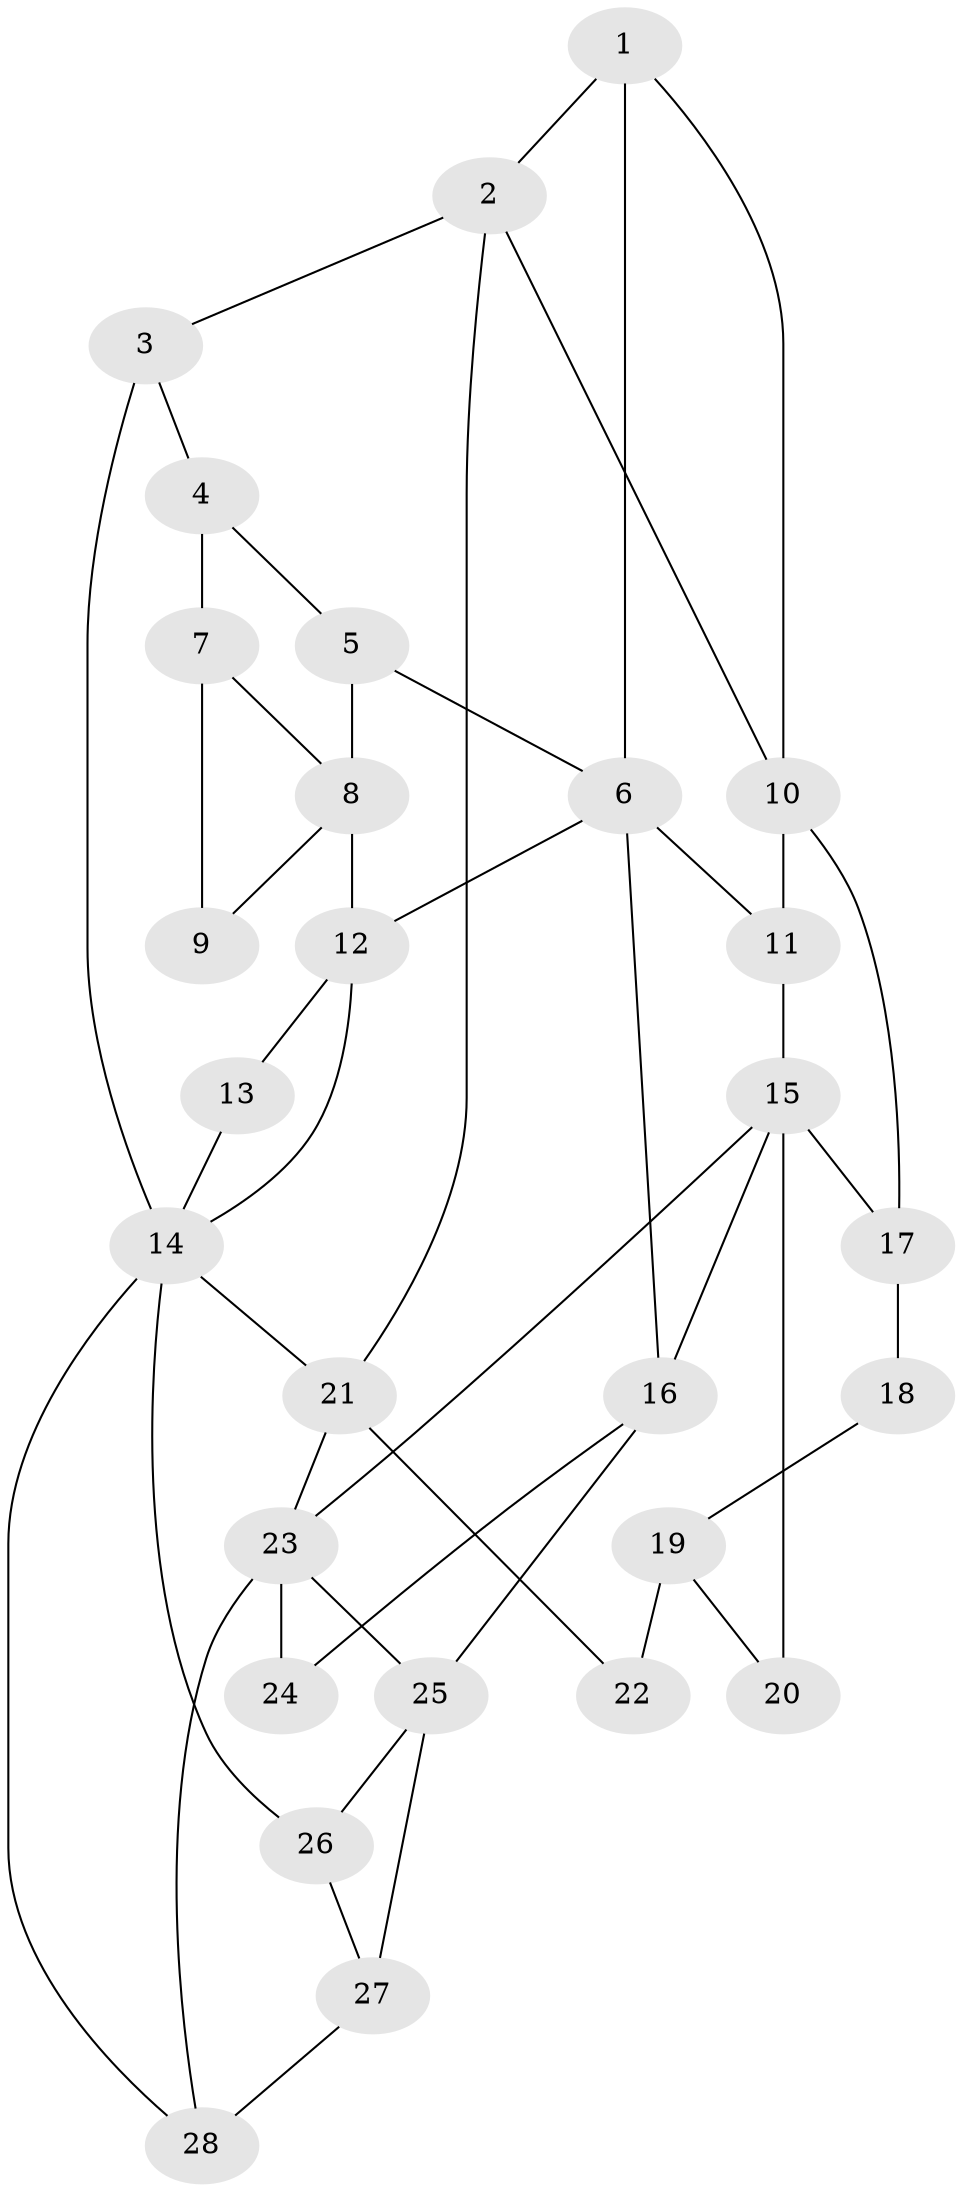 // original degree distribution, {3: 0.04411764705882353, 5: 0.39705882352941174, 6: 0.27941176470588236, 4: 0.27941176470588236}
// Generated by graph-tools (version 1.1) at 2025/54/03/04/25 22:54:11]
// undirected, 28 vertices, 47 edges
graph export_dot {
  node [color=gray90,style=filled];
  1;
  2;
  3;
  4;
  5;
  6;
  7;
  8;
  9;
  10;
  11;
  12;
  13;
  14;
  15;
  16;
  17;
  18;
  19;
  20;
  21;
  22;
  23;
  24;
  25;
  26;
  27;
  28;
  1 -- 2 [weight=1.0];
  1 -- 6 [weight=2.0];
  1 -- 10 [weight=1.0];
  2 -- 3 [weight=1.0];
  2 -- 10 [weight=1.0];
  2 -- 21 [weight=1.0];
  3 -- 4 [weight=1.0];
  3 -- 14 [weight=2.0];
  4 -- 5 [weight=1.0];
  4 -- 7 [weight=1.0];
  5 -- 6 [weight=1.0];
  5 -- 8 [weight=1.0];
  6 -- 11 [weight=1.0];
  6 -- 12 [weight=1.0];
  6 -- 16 [weight=1.0];
  7 -- 8 [weight=1.0];
  7 -- 9 [weight=2.0];
  8 -- 9 [weight=1.0];
  8 -- 12 [weight=2.0];
  10 -- 11 [weight=2.0];
  10 -- 17 [weight=2.0];
  11 -- 15 [weight=1.0];
  12 -- 13 [weight=2.0];
  12 -- 14 [weight=1.0];
  13 -- 14 [weight=1.0];
  14 -- 21 [weight=1.0];
  14 -- 26 [weight=1.0];
  14 -- 28 [weight=1.0];
  15 -- 16 [weight=1.0];
  15 -- 17 [weight=1.0];
  15 -- 20 [weight=2.0];
  15 -- 23 [weight=1.0];
  16 -- 24 [weight=1.0];
  16 -- 25 [weight=1.0];
  17 -- 18 [weight=1.0];
  18 -- 19 [weight=2.0];
  19 -- 20 [weight=2.0];
  19 -- 22 [weight=2.0];
  21 -- 22 [weight=1.0];
  21 -- 23 [weight=1.0];
  23 -- 24 [weight=2.0];
  23 -- 25 [weight=1.0];
  23 -- 28 [weight=1.0];
  25 -- 26 [weight=1.0];
  25 -- 27 [weight=3.0];
  26 -- 27 [weight=1.0];
  27 -- 28 [weight=2.0];
}
